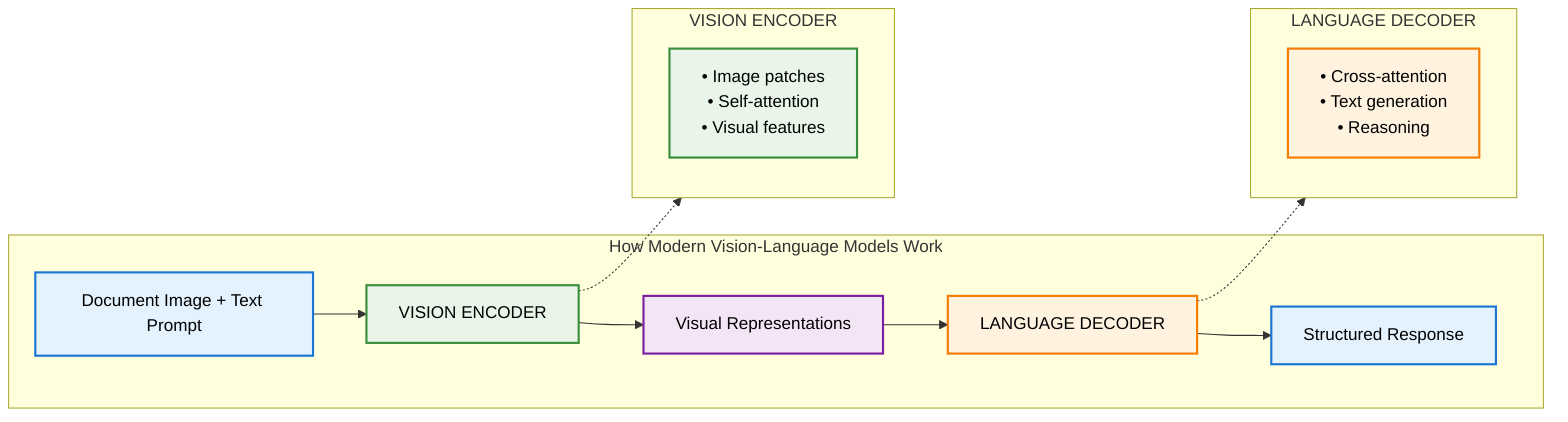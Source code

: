 flowchart LR
    subgraph main ["How Modern Vision-Language Models Work"]
        direction TB
        A[Document Image + Text Prompt] --> B[VISION ENCODER]
        B --> C[Visual Representations]
        C --> D[LANGUAGE DECODER]
        D --> E[Structured Response]
    end
    
    subgraph encoder ["VISION ENCODER"]
        B1[• Image patches<br/>• Self-attention<br/>• Visual features]
    end
    
    subgraph decoder ["LANGUAGE DECODER"]
        D1[• Cross-attention<br/>• Text generation<br/>• Reasoning]
    end
    
    %% Position detail boxes aligned with main components
    B -.-> encoder
    D -.-> decoder
    
    %% Styling
    classDef inputOutput fill:#e3f2fd,stroke:#1976d2,stroke-width:2px,color:#000
    classDef encoder fill:#e8f5e8,stroke:#388e3c,stroke-width:2px,color:#000
    classDef decoder fill:#fff3e0,stroke:#f57c00,stroke-width:2px,color:#000
    classDef intermediate fill:#f3e5f5,stroke:#7b1fa2,stroke-width:2px,color:#000
    
    class A,E inputOutput
    class B,B1 encoder
    class D,D1 decoder
    class C intermediate